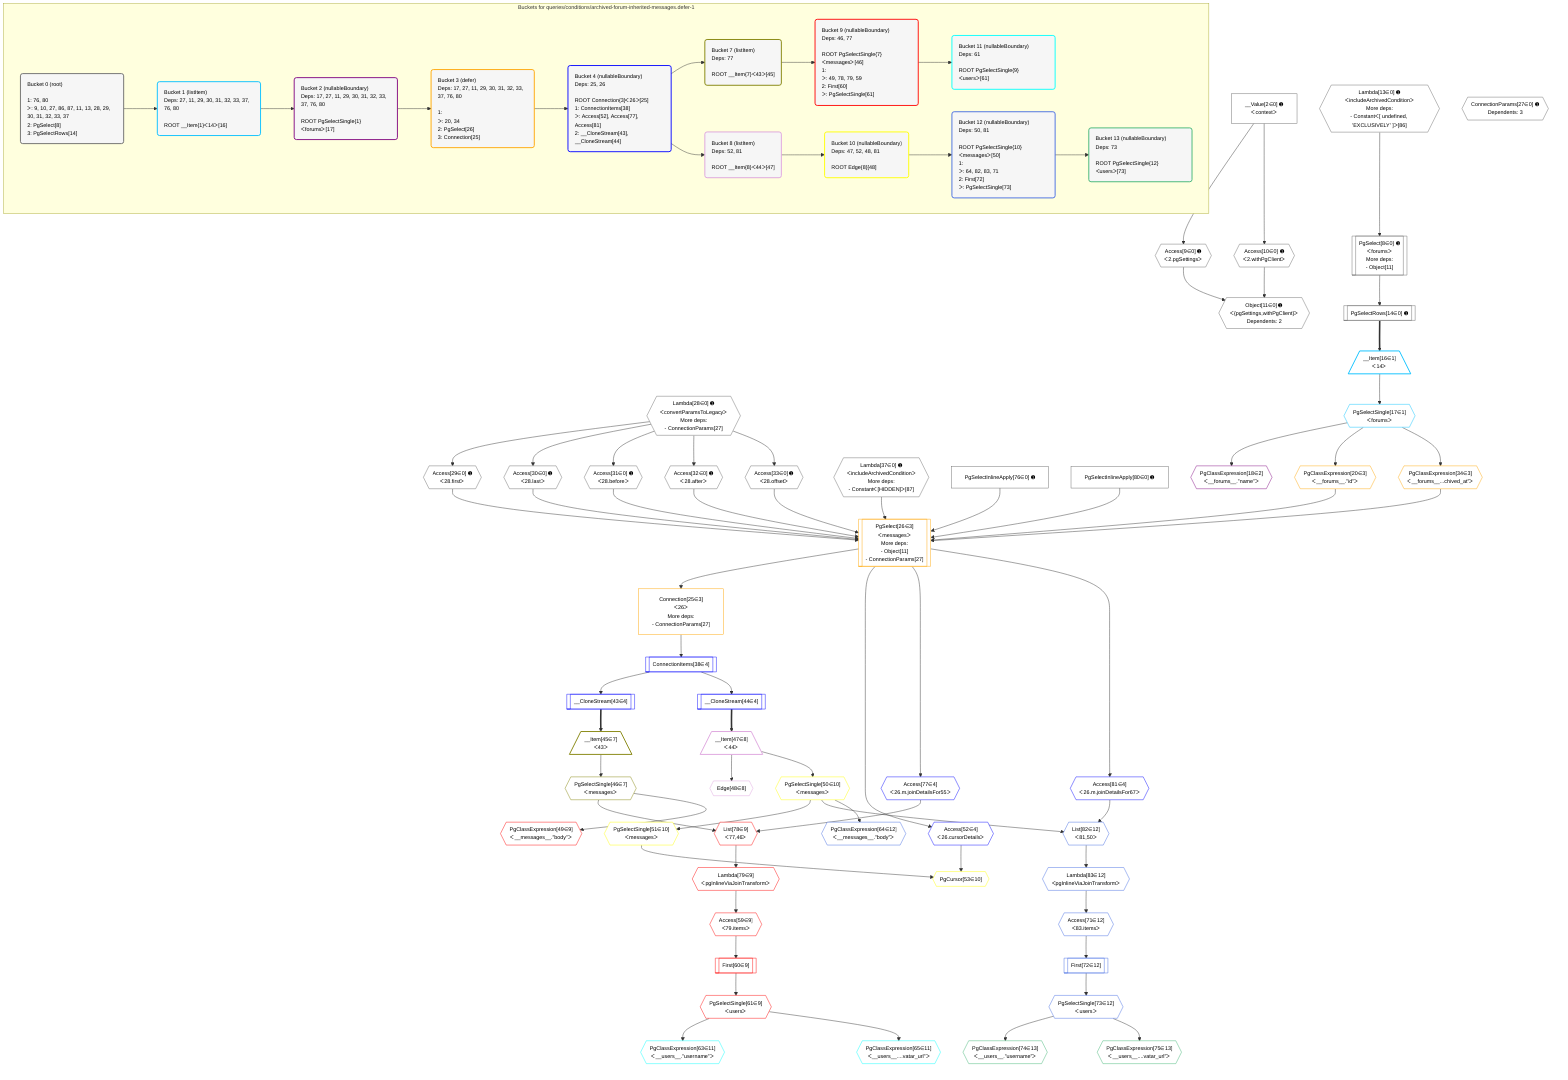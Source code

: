 %%{init: {'themeVariables': { 'fontSize': '12px'}}}%%
graph TD
    classDef path fill:#eee,stroke:#000,color:#000
    classDef plan fill:#fff,stroke-width:1px,color:#000
    classDef itemplan fill:#fff,stroke-width:2px,color:#000
    classDef unbatchedplan fill:#dff,stroke-width:1px,color:#000
    classDef sideeffectplan fill:#fcc,stroke-width:2px,color:#000
    classDef bucket fill:#f6f6f6,color:#000,stroke-width:2px,text-align:left

    subgraph "Buckets for queries/conditions/archived-forum-inherited-messages.defer-1"
    Bucket0("Bucket 0 (root)<br /><br />1: 76, 80<br />ᐳ: 9, 10, 27, 86, 87, 11, 13, 28, 29, 30, 31, 32, 33, 37<br />2: PgSelect[8]<br />3: PgSelectRows[14]"):::bucket
    Bucket1("Bucket 1 (listItem)<br />Deps: 27, 11, 29, 30, 31, 32, 33, 37, 76, 80<br /><br />ROOT __Item{1}ᐸ14ᐳ[16]"):::bucket
    Bucket2("Bucket 2 (nullableBoundary)<br />Deps: 17, 27, 11, 29, 30, 31, 32, 33, 37, 76, 80<br /><br />ROOT PgSelectSingle{1}ᐸforumsᐳ[17]"):::bucket
    Bucket3("Bucket 3 (defer)<br />Deps: 17, 27, 11, 29, 30, 31, 32, 33, 37, 76, 80<br /><br />1: <br />ᐳ: 20, 34<br />2: PgSelect[26]<br />3: Connection[25]"):::bucket
    Bucket4("Bucket 4 (nullableBoundary)<br />Deps: 25, 26<br /><br />ROOT Connection{3}ᐸ26ᐳ[25]<br />1: ConnectionItems[38]<br />ᐳ: Access[52], Access[77], Access[81]<br />2: __CloneStream[43], __CloneStream[44]"):::bucket
    Bucket7("Bucket 7 (listItem)<br />Deps: 77<br /><br />ROOT __Item{7}ᐸ43ᐳ[45]"):::bucket
    Bucket8("Bucket 8 (listItem)<br />Deps: 52, 81<br /><br />ROOT __Item{8}ᐸ44ᐳ[47]"):::bucket
    Bucket9("Bucket 9 (nullableBoundary)<br />Deps: 46, 77<br /><br />ROOT PgSelectSingle{7}ᐸmessagesᐳ[46]<br />1: <br />ᐳ: 49, 78, 79, 59<br />2: First[60]<br />ᐳ: PgSelectSingle[61]"):::bucket
    Bucket10("Bucket 10 (nullableBoundary)<br />Deps: 47, 52, 48, 81<br /><br />ROOT Edge{8}[48]"):::bucket
    Bucket11("Bucket 11 (nullableBoundary)<br />Deps: 61<br /><br />ROOT PgSelectSingle{9}ᐸusersᐳ[61]"):::bucket
    Bucket12("Bucket 12 (nullableBoundary)<br />Deps: 50, 81<br /><br />ROOT PgSelectSingle{10}ᐸmessagesᐳ[50]<br />1: <br />ᐳ: 64, 82, 83, 71<br />2: First[72]<br />ᐳ: PgSelectSingle[73]"):::bucket
    Bucket13("Bucket 13 (nullableBoundary)<br />Deps: 73<br /><br />ROOT PgSelectSingle{12}ᐸusersᐳ[73]"):::bucket
    end
    Bucket0 --> Bucket1
    Bucket1 --> Bucket2
    Bucket2 --> Bucket3
    Bucket3 --> Bucket4
    Bucket4 --> Bucket7 & Bucket8
    Bucket7 --> Bucket9
    Bucket8 --> Bucket10
    Bucket9 --> Bucket11
    Bucket10 --> Bucket12
    Bucket12 --> Bucket13

    %% plan dependencies
    PgSelect8[["PgSelect[8∈0] ➊<br />ᐸforumsᐳ<br />More deps:<br />- Object[11]"]]:::plan
    Lambda13{{"Lambda[13∈0] ➊<br />ᐸincludeArchivedConditionᐳ<br />More deps:<br />- Constantᐸ[ undefined, 'EXCLUSIVELY' ]ᐳ[86]"}}:::plan
    Lambda13 --> PgSelect8
    Object11{{"Object[11∈0] ➊<br />ᐸ{pgSettings,withPgClient}ᐳ<br />Dependents: 2"}}:::plan
    Access9{{"Access[9∈0] ➊<br />ᐸ2.pgSettingsᐳ"}}:::plan
    Access10{{"Access[10∈0] ➊<br />ᐸ2.withPgClientᐳ"}}:::plan
    Access9 & Access10 --> Object11
    __Value2["__Value[2∈0] ➊<br />ᐸcontextᐳ"]:::plan
    __Value2 --> Access9
    __Value2 --> Access10
    PgSelectRows14[["PgSelectRows[14∈0] ➊"]]:::plan
    PgSelect8 --> PgSelectRows14
    Lambda28{{"Lambda[28∈0] ➊<br />ᐸconvertParamsToLegacyᐳ<br />More deps:<br />- ConnectionParams[27]"}}:::plan
    Access29{{"Access[29∈0] ➊<br />ᐸ28.firstᐳ"}}:::plan
    Lambda28 --> Access29
    Access30{{"Access[30∈0] ➊<br />ᐸ28.lastᐳ"}}:::plan
    Lambda28 --> Access30
    Access31{{"Access[31∈0] ➊<br />ᐸ28.beforeᐳ"}}:::plan
    Lambda28 --> Access31
    Access32{{"Access[32∈0] ➊<br />ᐸ28.afterᐳ"}}:::plan
    Lambda28 --> Access32
    Access33{{"Access[33∈0] ➊<br />ᐸ28.offsetᐳ"}}:::plan
    Lambda28 --> Access33
    Lambda37{{"Lambda[37∈0] ➊<br />ᐸincludeArchivedConditionᐳ<br />More deps:<br />- Constantᐸ[HIDDEN]ᐳ[87]"}}:::plan
    ConnectionParams27{{"ConnectionParams[27∈0] ➊<br />Dependents: 3"}}:::plan
    PgSelectInlineApply76["PgSelectInlineApply[76∈0] ➊"]:::plan
    PgSelectInlineApply80["PgSelectInlineApply[80∈0] ➊"]:::plan
    __Item16[/"__Item[16∈1]<br />ᐸ14ᐳ"\]:::itemplan
    PgSelectRows14 ==> __Item16
    PgSelectSingle17{{"PgSelectSingle[17∈1]<br />ᐸforumsᐳ"}}:::plan
    __Item16 --> PgSelectSingle17
    PgClassExpression18{{"PgClassExpression[18∈2]<br />ᐸ__forums__.”name”ᐳ"}}:::plan
    PgSelectSingle17 --> PgClassExpression18
    PgSelect26[["PgSelect[26∈3]<br />ᐸmessagesᐳ<br />More deps:<br />- Object[11]<br />- ConnectionParams[27]"]]:::plan
    PgClassExpression20{{"PgClassExpression[20∈3]<br />ᐸ__forums__.”id”ᐳ"}}:::plan
    PgClassExpression34{{"PgClassExpression[34∈3]<br />ᐸ__forums__...chived_at”ᐳ"}}:::plan
    PgClassExpression20 & Access29 & Access30 & Access31 & Access32 & Access33 & PgClassExpression34 & Lambda37 & PgSelectInlineApply76 & PgSelectInlineApply80 --> PgSelect26
    Connection25["Connection[25∈3]<br />ᐸ26ᐳ<br />More deps:<br />- ConnectionParams[27]"]:::plan
    PgSelect26 --> Connection25
    PgSelectSingle17 --> PgClassExpression20
    PgSelectSingle17 --> PgClassExpression34
    ConnectionItems38[["ConnectionItems[38∈4]"]]:::plan
    Connection25 --> ConnectionItems38
    __CloneStream43[["__CloneStream[43∈4]"]]:::plan
    ConnectionItems38 --> __CloneStream43
    __CloneStream44[["__CloneStream[44∈4]"]]:::plan
    ConnectionItems38 --> __CloneStream44
    Access52{{"Access[52∈4]<br />ᐸ26.cursorDetailsᐳ"}}:::plan
    PgSelect26 --> Access52
    Access77{{"Access[77∈4]<br />ᐸ26.m.joinDetailsFor55ᐳ"}}:::plan
    PgSelect26 --> Access77
    Access81{{"Access[81∈4]<br />ᐸ26.m.joinDetailsFor67ᐳ"}}:::plan
    PgSelect26 --> Access81
    __Item45[/"__Item[45∈7]<br />ᐸ43ᐳ"\]:::itemplan
    __CloneStream43 ==> __Item45
    PgSelectSingle46{{"PgSelectSingle[46∈7]<br />ᐸmessagesᐳ"}}:::plan
    __Item45 --> PgSelectSingle46
    __Item47[/"__Item[47∈8]<br />ᐸ44ᐳ"\]:::itemplan
    __CloneStream44 ==> __Item47
    Edge48{{"Edge[48∈8]"}}:::plan
    __Item47 --> Edge48
    List78{{"List[78∈9]<br />ᐸ77,46ᐳ"}}:::plan
    Access77 & PgSelectSingle46 --> List78
    PgClassExpression49{{"PgClassExpression[49∈9]<br />ᐸ__messages__.”body”ᐳ"}}:::plan
    PgSelectSingle46 --> PgClassExpression49
    Access59{{"Access[59∈9]<br />ᐸ79.itemsᐳ"}}:::plan
    Lambda79{{"Lambda[79∈9]<br />ᐸpgInlineViaJoinTransformᐳ"}}:::plan
    Lambda79 --> Access59
    First60[["First[60∈9]"]]:::plan
    Access59 --> First60
    PgSelectSingle61{{"PgSelectSingle[61∈9]<br />ᐸusersᐳ"}}:::plan
    First60 --> PgSelectSingle61
    List78 --> Lambda79
    PgCursor53{{"PgCursor[53∈10]"}}:::plan
    PgSelectSingle51{{"PgSelectSingle[51∈10]<br />ᐸmessagesᐳ"}}:::plan
    PgSelectSingle51 & Access52 --> PgCursor53
    PgSelectSingle50{{"PgSelectSingle[50∈10]<br />ᐸmessagesᐳ"}}:::plan
    __Item47 --> PgSelectSingle50
    PgSelectSingle50 --> PgSelectSingle51
    PgClassExpression63{{"PgClassExpression[63∈11]<br />ᐸ__users__.”username”ᐳ"}}:::plan
    PgSelectSingle61 --> PgClassExpression63
    PgClassExpression65{{"PgClassExpression[65∈11]<br />ᐸ__users__....vatar_url”ᐳ"}}:::plan
    PgSelectSingle61 --> PgClassExpression65
    List82{{"List[82∈12]<br />ᐸ81,50ᐳ"}}:::plan
    Access81 & PgSelectSingle50 --> List82
    PgClassExpression64{{"PgClassExpression[64∈12]<br />ᐸ__messages__.”body”ᐳ"}}:::plan
    PgSelectSingle50 --> PgClassExpression64
    Access71{{"Access[71∈12]<br />ᐸ83.itemsᐳ"}}:::plan
    Lambda83{{"Lambda[83∈12]<br />ᐸpgInlineViaJoinTransformᐳ"}}:::plan
    Lambda83 --> Access71
    First72[["First[72∈12]"]]:::plan
    Access71 --> First72
    PgSelectSingle73{{"PgSelectSingle[73∈12]<br />ᐸusersᐳ"}}:::plan
    First72 --> PgSelectSingle73
    List82 --> Lambda83
    PgClassExpression74{{"PgClassExpression[74∈13]<br />ᐸ__users__.”username”ᐳ"}}:::plan
    PgSelectSingle73 --> PgClassExpression74
    PgClassExpression75{{"PgClassExpression[75∈13]<br />ᐸ__users__....vatar_url”ᐳ"}}:::plan
    PgSelectSingle73 --> PgClassExpression75

    %% define steps
    classDef bucket0 stroke:#696969
    class Bucket0,__Value2,PgSelect8,Access9,Access10,Object11,Lambda13,PgSelectRows14,ConnectionParams27,Lambda28,Access29,Access30,Access31,Access32,Access33,Lambda37,PgSelectInlineApply76,PgSelectInlineApply80 bucket0
    classDef bucket1 stroke:#00bfff
    class Bucket1,__Item16,PgSelectSingle17 bucket1
    classDef bucket2 stroke:#7f007f
    class Bucket2,PgClassExpression18 bucket2
    classDef bucket3 stroke:#ffa500
    class Bucket3,PgClassExpression20,Connection25,PgSelect26,PgClassExpression34 bucket3
    classDef bucket4 stroke:#0000ff
    class Bucket4,ConnectionItems38,__CloneStream43,__CloneStream44,Access52,Access77,Access81 bucket4
    classDef bucket7 stroke:#808000
    class Bucket7,__Item45,PgSelectSingle46 bucket7
    classDef bucket8 stroke:#dda0dd
    class Bucket8,__Item47,Edge48 bucket8
    classDef bucket9 stroke:#ff0000
    class Bucket9,PgClassExpression49,Access59,First60,PgSelectSingle61,List78,Lambda79 bucket9
    classDef bucket10 stroke:#ffff00
    class Bucket10,PgSelectSingle50,PgSelectSingle51,PgCursor53 bucket10
    classDef bucket11 stroke:#00ffff
    class Bucket11,PgClassExpression63,PgClassExpression65 bucket11
    classDef bucket12 stroke:#4169e1
    class Bucket12,PgClassExpression64,Access71,First72,PgSelectSingle73,List82,Lambda83 bucket12
    classDef bucket13 stroke:#3cb371
    class Bucket13,PgClassExpression74,PgClassExpression75 bucket13